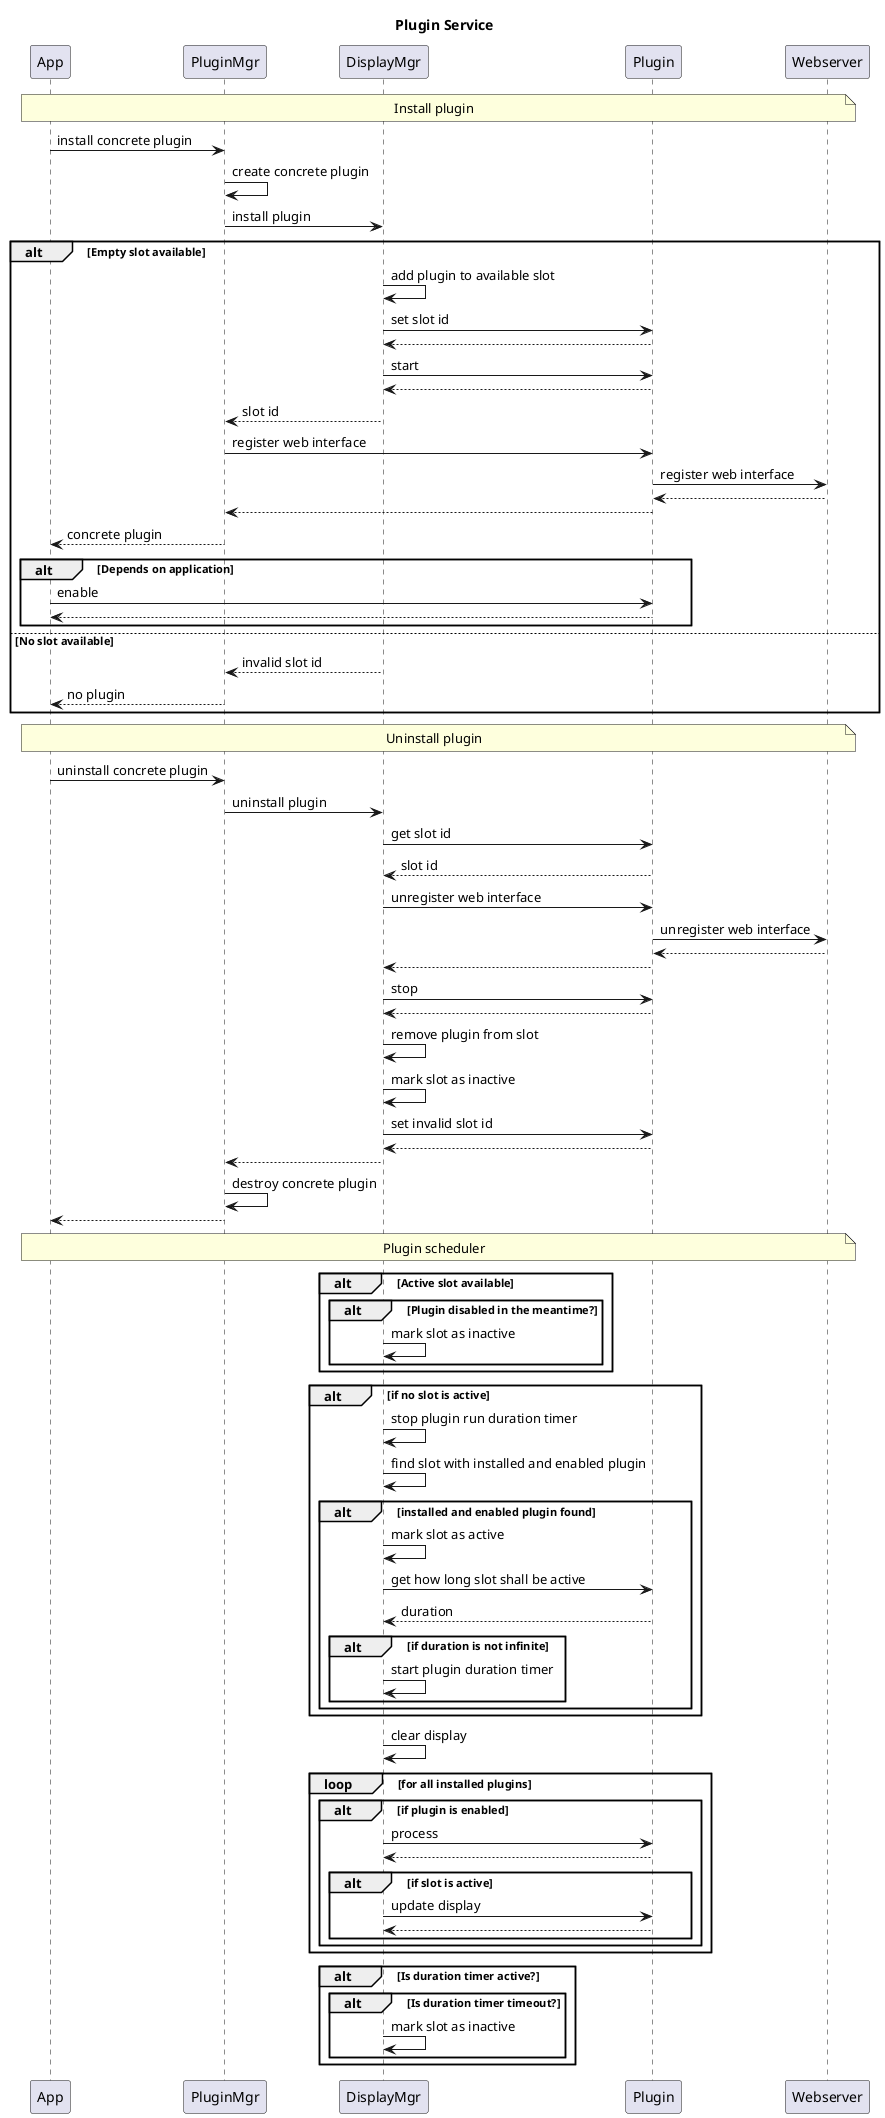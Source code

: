 @startuml

title Plugin Service

participant "App" as app
participant "PluginMgr" as pluginMgr
participant "DisplayMgr" as displayMgr
participant "Plugin" as plugin
participant "Webserver" as webServer

note over app,webServer
    Install plugin
end note

app -> pluginMgr: install concrete plugin
pluginMgr -> pluginMgr: create concrete plugin
pluginMgr -> displayMgr: install plugin

alt Empty slot available
    displayMgr -> displayMgr: add plugin to available slot
    displayMgr -> plugin: set slot id
    plugin --> displayMgr
    displayMgr -> plugin: start
    plugin --> displayMgr
    displayMgr --> pluginMgr: slot id
    pluginMgr -> plugin: register web interface
    plugin -> webServer: register web interface
    webServer --> plugin
    plugin --> pluginMgr
    pluginMgr --> app: concrete plugin

    alt Depends on application
        app -> plugin: enable
        plugin --> app
    end alt
else No slot available
    displayMgr --> pluginMgr: invalid slot id
    pluginMgr --> app: no plugin
end alt

note over app,webServer
    Uninstall plugin
end note

app -> pluginMgr: uninstall concrete plugin
pluginMgr -> displayMgr: uninstall plugin
displayMgr -> plugin: get slot id
plugin --> displayMgr: slot id
displayMgr -> plugin: unregister web interface
plugin -> webServer: unregister web interface
webServer --> plugin
plugin --> displayMgr
displayMgr -> plugin: stop
plugin --> displayMgr
displayMgr -> displayMgr: remove plugin from slot
displayMgr -> displayMgr: mark slot as inactive
displayMgr -> plugin: set invalid slot id
plugin --> displayMgr
displayMgr --> pluginMgr
pluginMgr -> pluginMgr: destroy concrete plugin
pluginMgr --> app

note over app,webServer
    Plugin scheduler
end note

alt Active slot available

    alt Plugin disabled in the meantime?
        displayMgr -> displayMgr: mark slot as inactive
    end alt

end alt

alt if no slot is active

    displayMgr -> displayMgr: stop plugin run duration timer
    displayMgr -> displayMgr: find slot with installed and enabled plugin

    alt installed and enabled plugin found
        displayMgr -> displayMgr: mark slot as active
        displayMgr -> plugin: get how long slot shall be active
        plugin --> displayMgr: duration

        alt if duration is not infinite
            displayMgr -> displayMgr: start plugin duration timer
        end alt
    end alt

end alt

displayMgr -> displayMgr: clear display

loop for all installed plugins

    alt if plugin is enabled

        displayMgr -> plugin: process
        plugin --> displayMgr

        alt if slot is active
            displayMgr -> plugin: update display
            plugin --> displayMgr
        end alt

    end alt

end loop

alt Is duration timer active?
    alt Is duration timer timeout?
        displayMgr -> displayMgr: mark slot as inactive
    end alt
end alt

@enduml